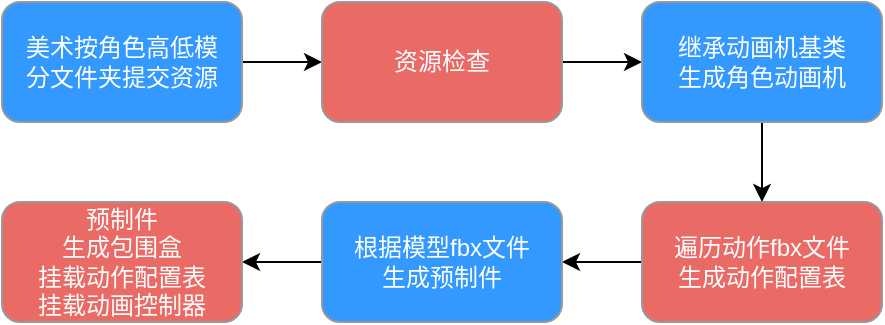 <mxfile version="12.1.8" type="github" pages="1"><diagram id="-Knro7iIvr_-B3o6s4ao" name="第 1 页"><mxGraphModel dx="1422" dy="745" grid="1" gridSize="10" guides="1" tooltips="1" connect="1" arrows="1" fold="1" page="1" pageScale="1" pageWidth="827" pageHeight="1169" math="0" shadow="0"><root><mxCell id="0"/><mxCell id="1" parent="0"/><mxCell id="s2iT2gd37a2M7Q--zr3d-15" style="edgeStyle=orthogonalEdgeStyle;rounded=0;orthogonalLoop=1;jettySize=auto;html=1;exitX=1;exitY=0.5;exitDx=0;exitDy=0;entryX=0;entryY=0.5;entryDx=0;entryDy=0;" edge="1" parent="1" source="s2iT2gd37a2M7Q--zr3d-1" target="s2iT2gd37a2M7Q--zr3d-3"><mxGeometry relative="1" as="geometry"/></mxCell><mxCell id="s2iT2gd37a2M7Q--zr3d-1" value="&lt;font color=&quot;#ffffff&quot;&gt;美术按角色高低模&lt;br&gt;分文件夹提交资源&lt;/font&gt;" style="rounded=1;whiteSpace=wrap;html=1;fillColor=#3399FF;strokeColor=#999999;" vertex="1" parent="1"><mxGeometry x="80" y="100" width="120" height="60" as="geometry"/></mxCell><mxCell id="s2iT2gd37a2M7Q--zr3d-18" style="edgeStyle=orthogonalEdgeStyle;rounded=0;orthogonalLoop=1;jettySize=auto;html=1;exitX=0;exitY=0.5;exitDx=0;exitDy=0;entryX=1;entryY=0.5;entryDx=0;entryDy=0;" edge="1" parent="1" source="s2iT2gd37a2M7Q--zr3d-2" target="s2iT2gd37a2M7Q--zr3d-8"><mxGeometry relative="1" as="geometry"/></mxCell><mxCell id="s2iT2gd37a2M7Q--zr3d-2" value="&lt;font color=&quot;#ffffff&quot;&gt;遍历动作fbx文件&lt;br&gt;生成动作配置表&lt;/font&gt;" style="rounded=1;whiteSpace=wrap;html=1;fillColor=#EA6B66;strokeColor=#999999;" vertex="1" parent="1"><mxGeometry x="400" y="200" width="120" height="60" as="geometry"/></mxCell><mxCell id="s2iT2gd37a2M7Q--zr3d-16" style="edgeStyle=orthogonalEdgeStyle;rounded=0;orthogonalLoop=1;jettySize=auto;html=1;exitX=1;exitY=0.5;exitDx=0;exitDy=0;entryX=0;entryY=0.5;entryDx=0;entryDy=0;" edge="1" parent="1" source="s2iT2gd37a2M7Q--zr3d-3" target="s2iT2gd37a2M7Q--zr3d-7"><mxGeometry relative="1" as="geometry"/></mxCell><mxCell id="s2iT2gd37a2M7Q--zr3d-3" value="&lt;span style=&quot;color: rgb(255 , 255 , 255)&quot;&gt;资源&lt;/span&gt;&lt;font color=&quot;#ffffff&quot;&gt;检查&lt;/font&gt;" style="rounded=1;whiteSpace=wrap;html=1;fillColor=#EA6B66;strokeColor=#999999;" vertex="1" parent="1"><mxGeometry x="240" y="100" width="120" height="60" as="geometry"/></mxCell><mxCell id="s2iT2gd37a2M7Q--zr3d-17" style="edgeStyle=orthogonalEdgeStyle;rounded=0;orthogonalLoop=1;jettySize=auto;html=1;exitX=0.5;exitY=1;exitDx=0;exitDy=0;entryX=0.5;entryY=0;entryDx=0;entryDy=0;" edge="1" parent="1" source="s2iT2gd37a2M7Q--zr3d-7" target="s2iT2gd37a2M7Q--zr3d-2"><mxGeometry relative="1" as="geometry"/></mxCell><mxCell id="s2iT2gd37a2M7Q--zr3d-7" value="&lt;font color=&quot;#ffffff&quot;&gt;继承动画机基类&lt;br&gt;生成角色动画机&lt;br&gt;&lt;/font&gt;" style="rounded=1;whiteSpace=wrap;html=1;fillColor=#3399FF;strokeColor=#999999;" vertex="1" parent="1"><mxGeometry x="400" y="100" width="120" height="60" as="geometry"/></mxCell><mxCell id="s2iT2gd37a2M7Q--zr3d-19" style="edgeStyle=orthogonalEdgeStyle;rounded=0;orthogonalLoop=1;jettySize=auto;html=1;exitX=0;exitY=0.5;exitDx=0;exitDy=0;entryX=1;entryY=0.5;entryDx=0;entryDy=0;" edge="1" parent="1" source="s2iT2gd37a2M7Q--zr3d-8" target="s2iT2gd37a2M7Q--zr3d-9"><mxGeometry relative="1" as="geometry"/></mxCell><mxCell id="s2iT2gd37a2M7Q--zr3d-8" value="&lt;font color=&quot;#ffffff&quot;&gt;根据模型fbx文件&lt;br&gt;生成预制件&lt;/font&gt;" style="rounded=1;whiteSpace=wrap;html=1;fillColor=#3399FF;strokeColor=#999999;" vertex="1" parent="1"><mxGeometry x="240" y="200" width="120" height="60" as="geometry"/></mxCell><mxCell id="s2iT2gd37a2M7Q--zr3d-9" value="&lt;font color=&quot;#ffffff&quot;&gt;预制件&lt;br&gt;生成包围盒&lt;br&gt;挂载动作配置表&lt;br&gt;挂载动画控制器&lt;br&gt;&lt;/font&gt;" style="rounded=1;whiteSpace=wrap;html=1;fillColor=#EA6B66;strokeColor=#999999;" vertex="1" parent="1"><mxGeometry x="80" y="200" width="120" height="60" as="geometry"/></mxCell></root></mxGraphModel></diagram></mxfile>